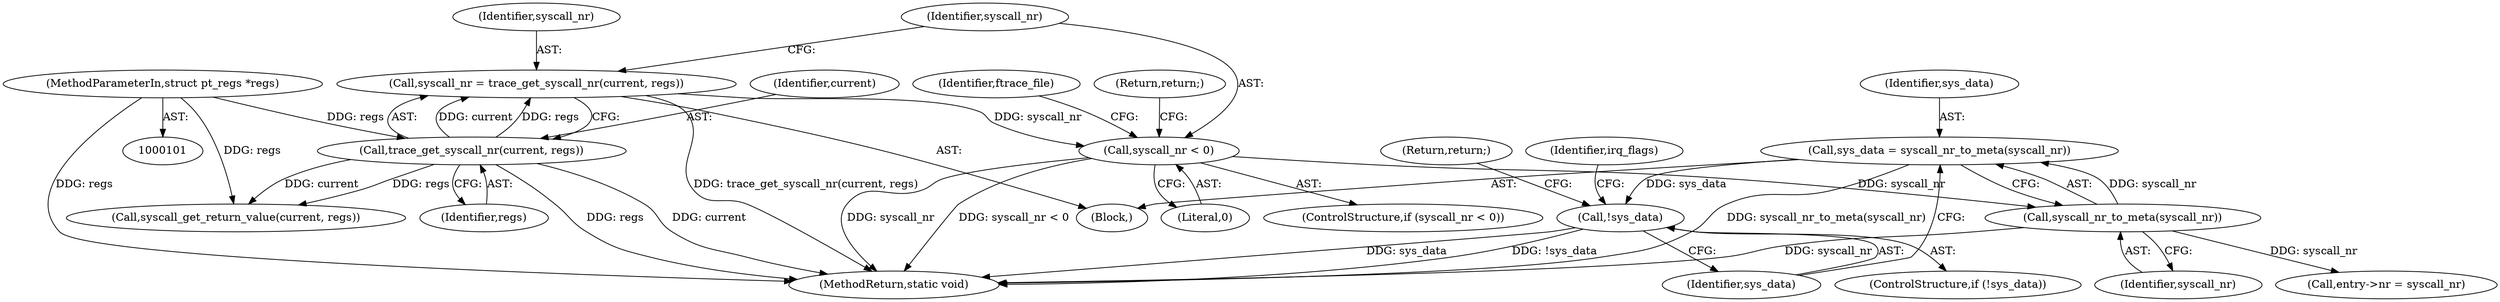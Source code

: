 digraph "0_linux_086ba77a6db00ed858ff07451bedee197df868c9_0@pointer" {
"1000144" [label="(Call,sys_data = syscall_nr_to_meta(syscall_nr))"];
"1000146" [label="(Call,syscall_nr_to_meta(syscall_nr))"];
"1000124" [label="(Call,syscall_nr < 0)"];
"1000118" [label="(Call,syscall_nr = trace_get_syscall_nr(current, regs))"];
"1000120" [label="(Call,trace_get_syscall_nr(current, regs))"];
"1000103" [label="(MethodParameterIn,struct pt_regs *regs)"];
"1000149" [label="(Call,!sys_data)"];
"1000123" [label="(ControlStructure,if (syscall_nr < 0))"];
"1000188" [label="(Call,entry->nr = syscall_nr)"];
"1000127" [label="(Return,return;)"];
"1000151" [label="(Return,return;)"];
"1000121" [label="(Identifier,current)"];
"1000144" [label="(Call,sys_data = syscall_nr_to_meta(syscall_nr))"];
"1000148" [label="(ControlStructure,if (!sys_data))"];
"1000129" [label="(Identifier,ftrace_file)"];
"1000126" [label="(Literal,0)"];
"1000124" [label="(Call,syscall_nr < 0)"];
"1000125" [label="(Identifier,syscall_nr)"];
"1000105" [label="(Block,)"];
"1000207" [label="(MethodReturn,static void)"];
"1000119" [label="(Identifier,syscall_nr)"];
"1000118" [label="(Call,syscall_nr = trace_get_syscall_nr(current, regs))"];
"1000146" [label="(Call,syscall_nr_to_meta(syscall_nr))"];
"1000120" [label="(Call,trace_get_syscall_nr(current, regs))"];
"1000150" [label="(Identifier,sys_data)"];
"1000122" [label="(Identifier,regs)"];
"1000145" [label="(Identifier,sys_data)"];
"1000147" [label="(Identifier,syscall_nr)"];
"1000103" [label="(MethodParameterIn,struct pt_regs *regs)"];
"1000153" [label="(Identifier,irq_flags)"];
"1000149" [label="(Call,!sys_data)"];
"1000197" [label="(Call,syscall_get_return_value(current, regs))"];
"1000144" -> "1000105"  [label="AST: "];
"1000144" -> "1000146"  [label="CFG: "];
"1000145" -> "1000144"  [label="AST: "];
"1000146" -> "1000144"  [label="AST: "];
"1000150" -> "1000144"  [label="CFG: "];
"1000144" -> "1000207"  [label="DDG: syscall_nr_to_meta(syscall_nr)"];
"1000146" -> "1000144"  [label="DDG: syscall_nr"];
"1000144" -> "1000149"  [label="DDG: sys_data"];
"1000146" -> "1000147"  [label="CFG: "];
"1000147" -> "1000146"  [label="AST: "];
"1000146" -> "1000207"  [label="DDG: syscall_nr"];
"1000124" -> "1000146"  [label="DDG: syscall_nr"];
"1000146" -> "1000188"  [label="DDG: syscall_nr"];
"1000124" -> "1000123"  [label="AST: "];
"1000124" -> "1000126"  [label="CFG: "];
"1000125" -> "1000124"  [label="AST: "];
"1000126" -> "1000124"  [label="AST: "];
"1000127" -> "1000124"  [label="CFG: "];
"1000129" -> "1000124"  [label="CFG: "];
"1000124" -> "1000207"  [label="DDG: syscall_nr"];
"1000124" -> "1000207"  [label="DDG: syscall_nr < 0"];
"1000118" -> "1000124"  [label="DDG: syscall_nr"];
"1000118" -> "1000105"  [label="AST: "];
"1000118" -> "1000120"  [label="CFG: "];
"1000119" -> "1000118"  [label="AST: "];
"1000120" -> "1000118"  [label="AST: "];
"1000125" -> "1000118"  [label="CFG: "];
"1000118" -> "1000207"  [label="DDG: trace_get_syscall_nr(current, regs)"];
"1000120" -> "1000118"  [label="DDG: current"];
"1000120" -> "1000118"  [label="DDG: regs"];
"1000120" -> "1000122"  [label="CFG: "];
"1000121" -> "1000120"  [label="AST: "];
"1000122" -> "1000120"  [label="AST: "];
"1000120" -> "1000207"  [label="DDG: regs"];
"1000120" -> "1000207"  [label="DDG: current"];
"1000103" -> "1000120"  [label="DDG: regs"];
"1000120" -> "1000197"  [label="DDG: current"];
"1000120" -> "1000197"  [label="DDG: regs"];
"1000103" -> "1000101"  [label="AST: "];
"1000103" -> "1000207"  [label="DDG: regs"];
"1000103" -> "1000197"  [label="DDG: regs"];
"1000149" -> "1000148"  [label="AST: "];
"1000149" -> "1000150"  [label="CFG: "];
"1000150" -> "1000149"  [label="AST: "];
"1000151" -> "1000149"  [label="CFG: "];
"1000153" -> "1000149"  [label="CFG: "];
"1000149" -> "1000207"  [label="DDG: sys_data"];
"1000149" -> "1000207"  [label="DDG: !sys_data"];
}
